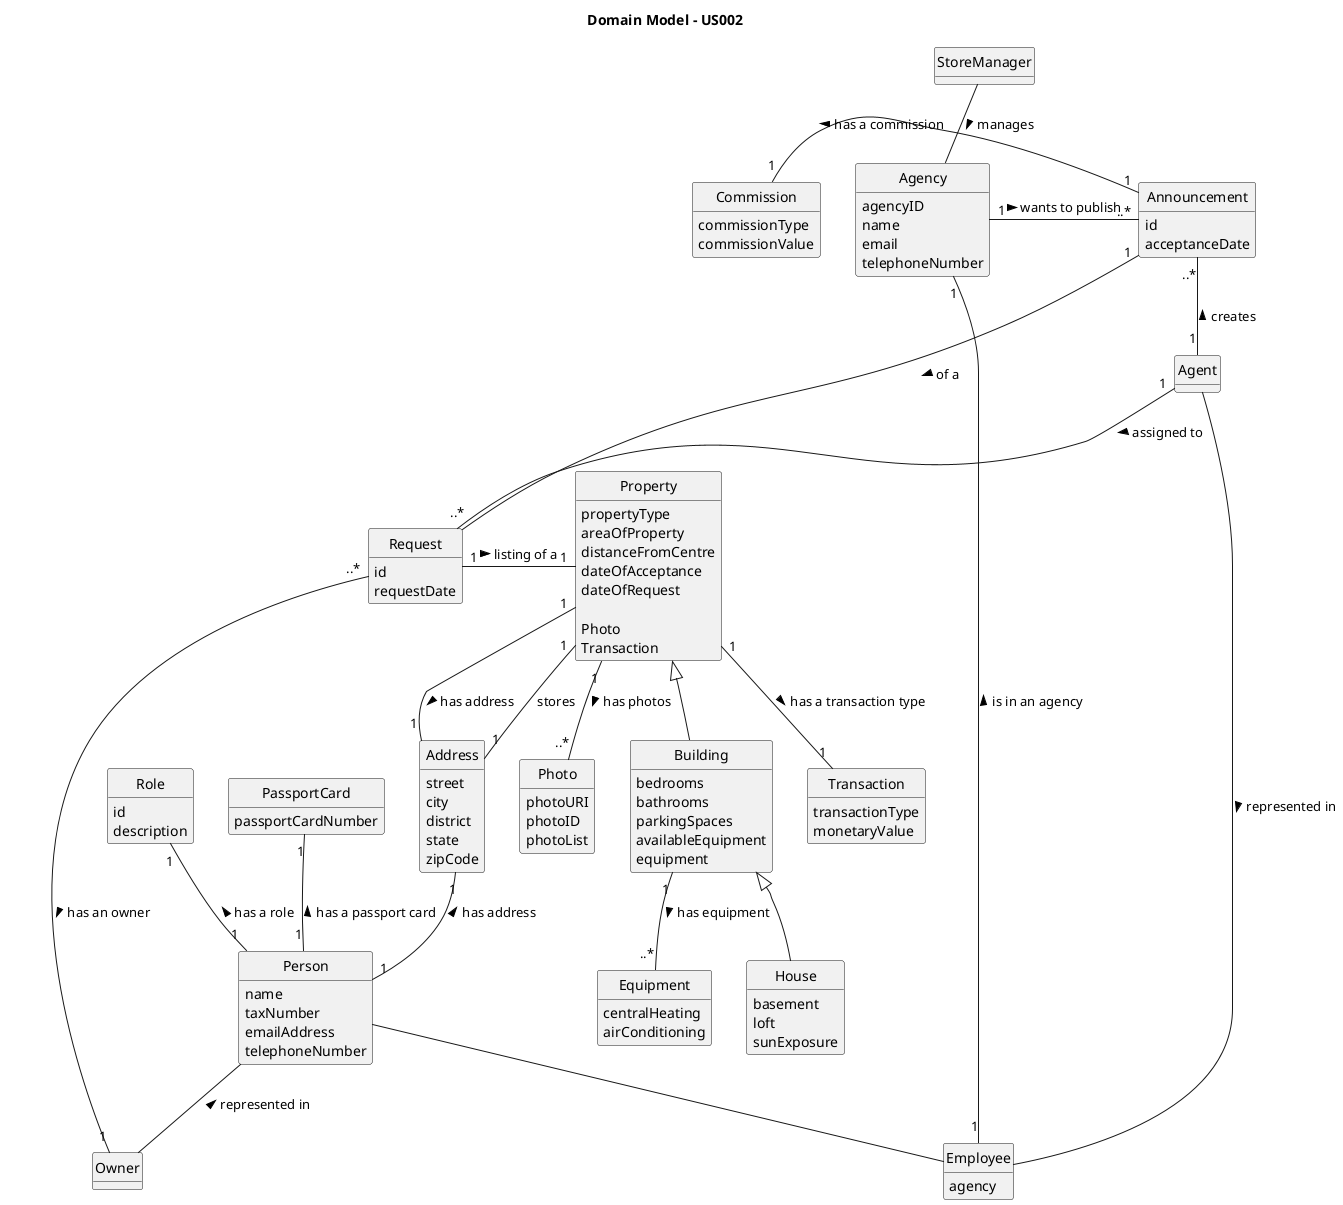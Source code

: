 @startuml
skinparam monochrome true
skinparam packageStyle rectangle
skinparam shadowing false

'left to right direction

skinparam classAttributeIconSize 0

hide circle
hide methods

title Domain Model - US002

class Person {
    name
    taxNumber
    emailAddress
    telephoneNumber
}

class Role {
    id
    description
}

class Owner {
}

class PassportCard {
    passportCardNumber
}

class Address{
    street
    city
    district
    state
    zipCode
}



class Property {
    propertyType
    areaOfProperty
    distanceFromCentre
    dateOfAcceptance
    dateOfRequest

    Photo
    Transaction

}

class Building extends Property {
    bedrooms
    bathrooms
    parkingSpaces
    availableEquipment
    equipment
}

class House extends Building{
    basement
    loft
    sunExposure
}

class Employee{
    agency
}

class Equipment{

    centralHeating
    airConditioning
}

class Commission {
    commissionType
    commissionValue
}

class Photo {
    photoURI
    photoID
    photoList
}

class Transaction {
    transactionType
    monetaryValue
}

class Request{
    id
    requestDate
}


class Agency{
    agencyID
    name
    email
    telephoneNumber
}

class Agent{}

class Announcement{
    id
    acceptanceDate
}

Agent - Employee : > represented in
Agency "1" - "..*" Announcement : > wants to publish
Announcement "1" - Request : > of a
Property "1" -- "1" Address : stores
StoreManager -- Agency : manages >
Agency "1" -- "1" Employee  : < is in an agency
Property "1" -- "1" Transaction : has a transaction type >
Property "1" -- "..*" Photo : has photos >
Announcement "1" -left- "1" Commission : has a commission >
Building "1" -- "..*" Equipment : has equipment >
Role "1" -- "1" Person : has a role <
PassportCard "1" -- "1" Person : has a passport card <
Address "1" -- "1" Person : has address <
Request "1" - "1" Property : > listing of a
Owner "1" -left- "..*" Request : < has an owner
Person -- Owner : < represented in
Person -- Employee
Agent "1" -- "..*" Request : assigned to >
Announcement "..*"  -- "1" Agent : creates <
Address "1" -- "1" Property : has address <

@enduml